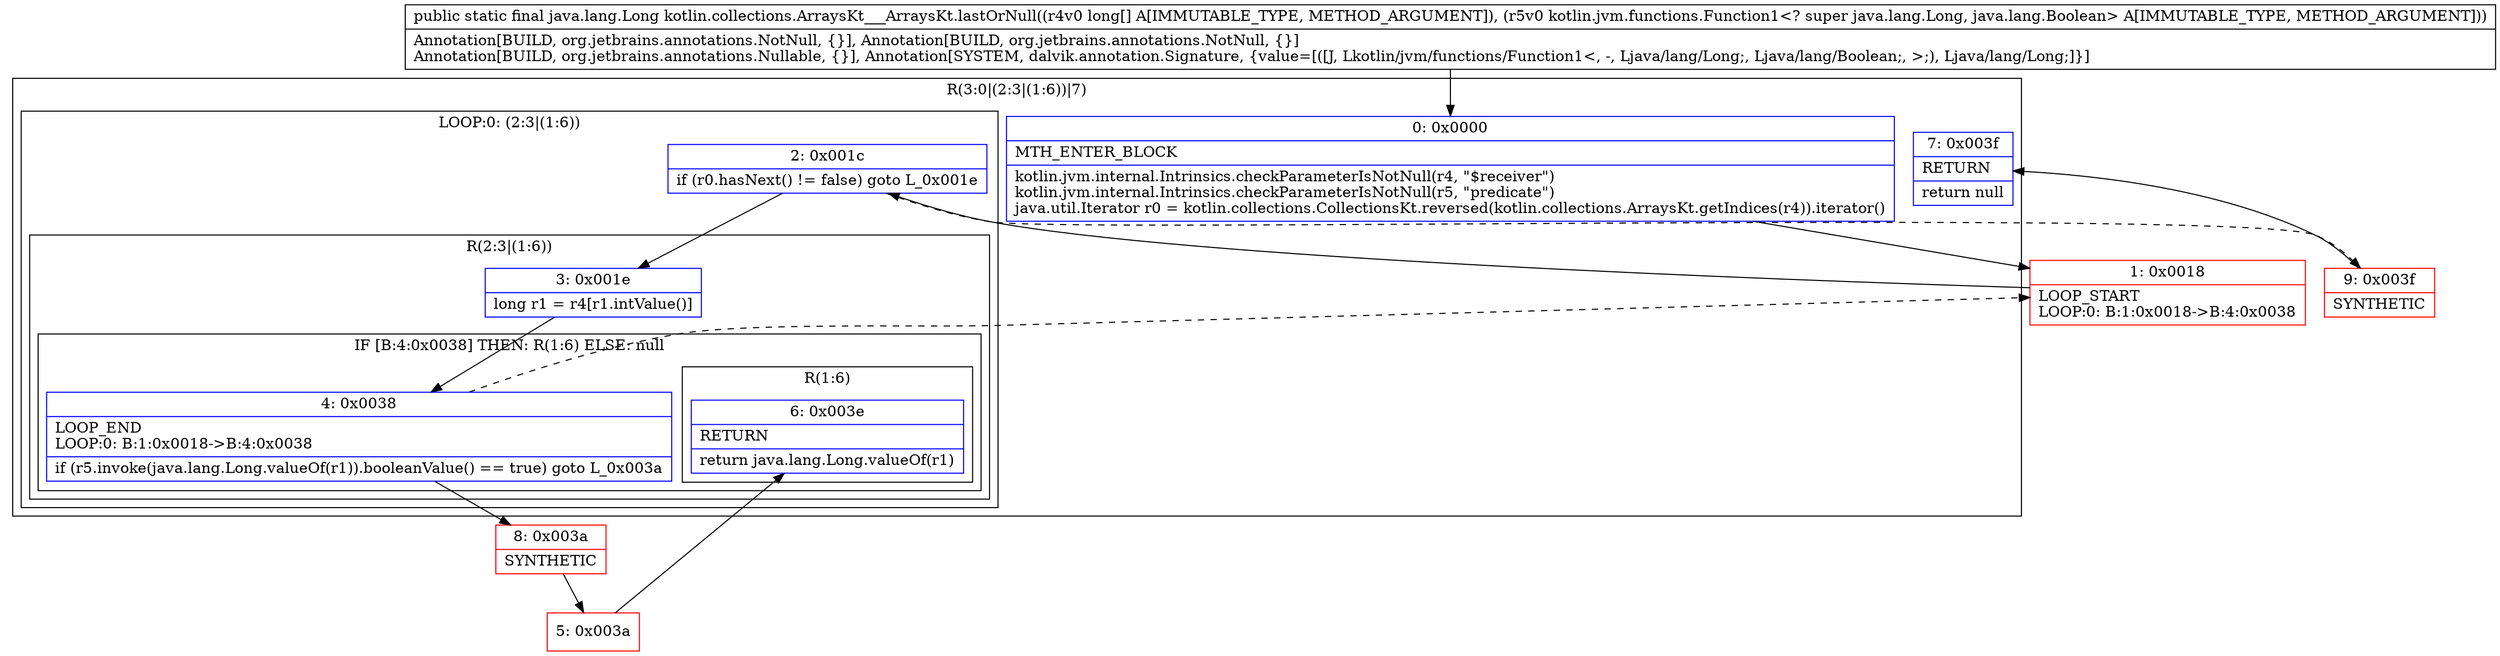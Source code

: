 digraph "CFG forkotlin.collections.ArraysKt___ArraysKt.lastOrNull([JLkotlin\/jvm\/functions\/Function1;)Ljava\/lang\/Long;" {
subgraph cluster_Region_797150313 {
label = "R(3:0|(2:3|(1:6))|7)";
node [shape=record,color=blue];
Node_0 [shape=record,label="{0\:\ 0x0000|MTH_ENTER_BLOCK\l|kotlin.jvm.internal.Intrinsics.checkParameterIsNotNull(r4, \"$receiver\")\lkotlin.jvm.internal.Intrinsics.checkParameterIsNotNull(r5, \"predicate\")\ljava.util.Iterator r0 = kotlin.collections.CollectionsKt.reversed(kotlin.collections.ArraysKt.getIndices(r4)).iterator()\l}"];
subgraph cluster_LoopRegion_1104610973 {
label = "LOOP:0: (2:3|(1:6))";
node [shape=record,color=blue];
Node_2 [shape=record,label="{2\:\ 0x001c|if (r0.hasNext() != false) goto L_0x001e\l}"];
subgraph cluster_Region_540976277 {
label = "R(2:3|(1:6))";
node [shape=record,color=blue];
Node_3 [shape=record,label="{3\:\ 0x001e|long r1 = r4[r1.intValue()]\l}"];
subgraph cluster_IfRegion_191106404 {
label = "IF [B:4:0x0038] THEN: R(1:6) ELSE: null";
node [shape=record,color=blue];
Node_4 [shape=record,label="{4\:\ 0x0038|LOOP_END\lLOOP:0: B:1:0x0018\-\>B:4:0x0038\l|if (r5.invoke(java.lang.Long.valueOf(r1)).booleanValue() == true) goto L_0x003a\l}"];
subgraph cluster_Region_556473233 {
label = "R(1:6)";
node [shape=record,color=blue];
Node_6 [shape=record,label="{6\:\ 0x003e|RETURN\l|return java.lang.Long.valueOf(r1)\l}"];
}
}
}
}
Node_7 [shape=record,label="{7\:\ 0x003f|RETURN\l|return null\l}"];
}
Node_1 [shape=record,color=red,label="{1\:\ 0x0018|LOOP_START\lLOOP:0: B:1:0x0018\-\>B:4:0x0038\l}"];
Node_5 [shape=record,color=red,label="{5\:\ 0x003a}"];
Node_8 [shape=record,color=red,label="{8\:\ 0x003a|SYNTHETIC\l}"];
Node_9 [shape=record,color=red,label="{9\:\ 0x003f|SYNTHETIC\l}"];
MethodNode[shape=record,label="{public static final java.lang.Long kotlin.collections.ArraysKt___ArraysKt.lastOrNull((r4v0 long[] A[IMMUTABLE_TYPE, METHOD_ARGUMENT]), (r5v0 kotlin.jvm.functions.Function1\<? super java.lang.Long, java.lang.Boolean\> A[IMMUTABLE_TYPE, METHOD_ARGUMENT]))  | Annotation[BUILD, org.jetbrains.annotations.NotNull, \{\}], Annotation[BUILD, org.jetbrains.annotations.NotNull, \{\}]\lAnnotation[BUILD, org.jetbrains.annotations.Nullable, \{\}], Annotation[SYSTEM, dalvik.annotation.Signature, \{value=[([J, Lkotlin\/jvm\/functions\/Function1\<, \-, Ljava\/lang\/Long;, Ljava\/lang\/Boolean;, \>;), Ljava\/lang\/Long;]\}]\l}"];
MethodNode -> Node_0;
Node_0 -> Node_1;
Node_2 -> Node_3;
Node_2 -> Node_9[style=dashed];
Node_3 -> Node_4;
Node_4 -> Node_1[style=dashed];
Node_4 -> Node_8;
Node_1 -> Node_2;
Node_5 -> Node_6;
Node_8 -> Node_5;
Node_9 -> Node_7;
}

